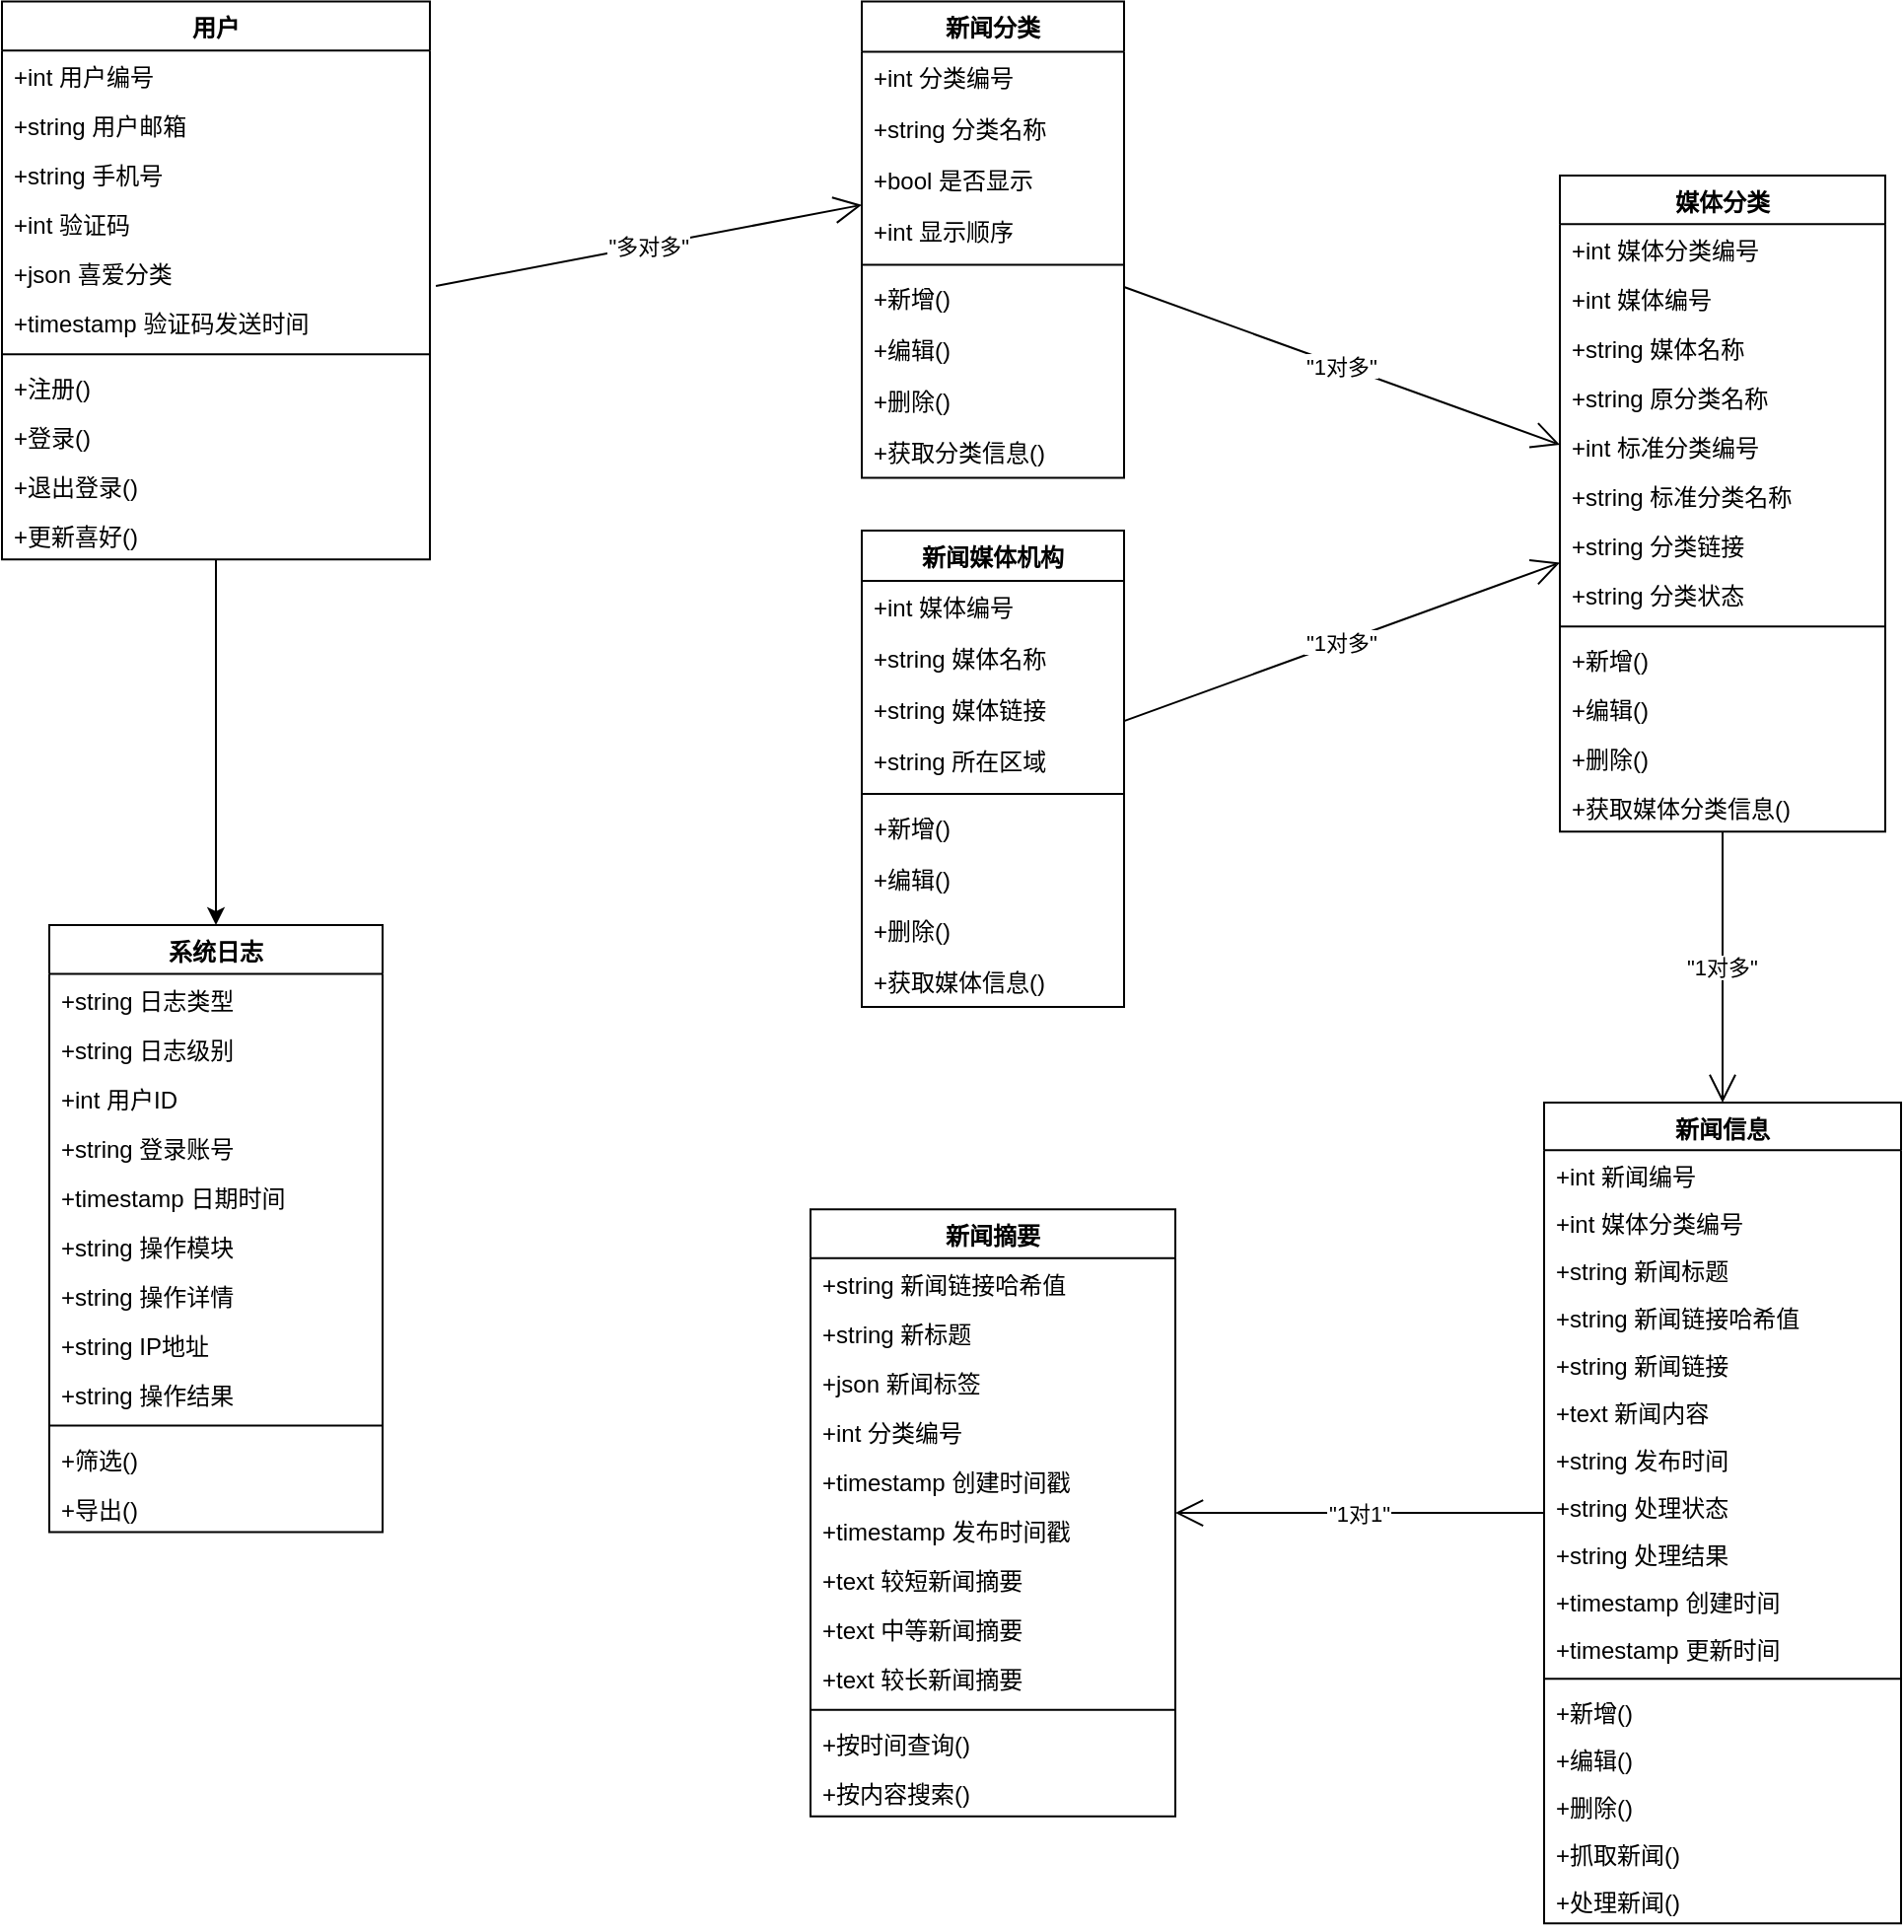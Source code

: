 <mxfile version="24.8.0">
  <diagram name="Page-1" id="9f46799a-70d6-7492-0946-bef42562c5a5">
    <mxGraphModel dx="1084" dy="919" grid="1" gridSize="10" guides="1" tooltips="1" connect="1" arrows="1" fold="1" page="1" pageScale="1" pageWidth="1100" pageHeight="850" background="none" math="0" shadow="0">
      <root>
        <mxCell id="0" />
        <mxCell id="1" parent="0" />
        <mxCell id="-KuvVb1X6CifRVsnlQdJ-97" value="新闻媒体机构" style="swimlane;fontStyle=1;align=center;verticalAlign=top;childLayout=stackLayout;horizontal=1;startSize=25.5;horizontalStack=0;resizeParent=1;resizeParentMax=0;resizeLast=0;collapsible=0;marginBottom=0;" vertex="1" parent="1">
          <mxGeometry x="516" y="320" width="133" height="241.5" as="geometry" />
        </mxCell>
        <mxCell id="-KuvVb1X6CifRVsnlQdJ-98" value="+int 媒体编号" style="text;strokeColor=none;fillColor=none;align=left;verticalAlign=top;spacingLeft=4;spacingRight=4;overflow=hidden;rotatable=0;points=[[0,0.5],[1,0.5]];portConstraint=eastwest;" vertex="1" parent="-KuvVb1X6CifRVsnlQdJ-97">
          <mxGeometry y="25.5" width="133" height="26" as="geometry" />
        </mxCell>
        <mxCell id="-KuvVb1X6CifRVsnlQdJ-99" value="+string 媒体名称" style="text;strokeColor=none;fillColor=none;align=left;verticalAlign=top;spacingLeft=4;spacingRight=4;overflow=hidden;rotatable=0;points=[[0,0.5],[1,0.5]];portConstraint=eastwest;" vertex="1" parent="-KuvVb1X6CifRVsnlQdJ-97">
          <mxGeometry y="51.5" width="133" height="26" as="geometry" />
        </mxCell>
        <mxCell id="-KuvVb1X6CifRVsnlQdJ-100" value="+string 媒体链接" style="text;strokeColor=none;fillColor=none;align=left;verticalAlign=top;spacingLeft=4;spacingRight=4;overflow=hidden;rotatable=0;points=[[0,0.5],[1,0.5]];portConstraint=eastwest;" vertex="1" parent="-KuvVb1X6CifRVsnlQdJ-97">
          <mxGeometry y="77.5" width="133" height="26" as="geometry" />
        </mxCell>
        <mxCell id="-KuvVb1X6CifRVsnlQdJ-101" value="+string 所在区域" style="text;strokeColor=none;fillColor=none;align=left;verticalAlign=top;spacingLeft=4;spacingRight=4;overflow=hidden;rotatable=0;points=[[0,0.5],[1,0.5]];portConstraint=eastwest;" vertex="1" parent="-KuvVb1X6CifRVsnlQdJ-97">
          <mxGeometry y="103.5" width="133" height="26" as="geometry" />
        </mxCell>
        <mxCell id="-KuvVb1X6CifRVsnlQdJ-102" style="line;strokeWidth=1;fillColor=none;align=left;verticalAlign=middle;spacingTop=-1;spacingLeft=3;spacingRight=3;rotatable=0;labelPosition=right;points=[];portConstraint=eastwest;strokeColor=inherit;" vertex="1" parent="-KuvVb1X6CifRVsnlQdJ-97">
          <mxGeometry y="129.5" width="133" height="8" as="geometry" />
        </mxCell>
        <mxCell id="-KuvVb1X6CifRVsnlQdJ-103" value="+新增()" style="text;strokeColor=none;fillColor=none;align=left;verticalAlign=top;spacingLeft=4;spacingRight=4;overflow=hidden;rotatable=0;points=[[0,0.5],[1,0.5]];portConstraint=eastwest;" vertex="1" parent="-KuvVb1X6CifRVsnlQdJ-97">
          <mxGeometry y="137.5" width="133" height="26" as="geometry" />
        </mxCell>
        <mxCell id="-KuvVb1X6CifRVsnlQdJ-104" value="+编辑()" style="text;strokeColor=none;fillColor=none;align=left;verticalAlign=top;spacingLeft=4;spacingRight=4;overflow=hidden;rotatable=0;points=[[0,0.5],[1,0.5]];portConstraint=eastwest;" vertex="1" parent="-KuvVb1X6CifRVsnlQdJ-97">
          <mxGeometry y="163.5" width="133" height="26" as="geometry" />
        </mxCell>
        <mxCell id="-KuvVb1X6CifRVsnlQdJ-105" value="+删除()" style="text;strokeColor=none;fillColor=none;align=left;verticalAlign=top;spacingLeft=4;spacingRight=4;overflow=hidden;rotatable=0;points=[[0,0.5],[1,0.5]];portConstraint=eastwest;" vertex="1" parent="-KuvVb1X6CifRVsnlQdJ-97">
          <mxGeometry y="189.5" width="133" height="26" as="geometry" />
        </mxCell>
        <mxCell id="-KuvVb1X6CifRVsnlQdJ-106" value="+获取媒体信息()" style="text;strokeColor=none;fillColor=none;align=left;verticalAlign=top;spacingLeft=4;spacingRight=4;overflow=hidden;rotatable=0;points=[[0,0.5],[1,0.5]];portConstraint=eastwest;" vertex="1" parent="-KuvVb1X6CifRVsnlQdJ-97">
          <mxGeometry y="215.5" width="133" height="26" as="geometry" />
        </mxCell>
        <mxCell id="-KuvVb1X6CifRVsnlQdJ-107" value="新闻分类" style="swimlane;fontStyle=1;align=center;verticalAlign=top;childLayout=stackLayout;horizontal=1;startSize=25.5;horizontalStack=0;resizeParent=1;resizeParentMax=0;resizeLast=0;collapsible=0;marginBottom=0;" vertex="1" parent="1">
          <mxGeometry x="516" y="51.73" width="133" height="241.5" as="geometry" />
        </mxCell>
        <mxCell id="-KuvVb1X6CifRVsnlQdJ-108" value="+int 分类编号" style="text;strokeColor=none;fillColor=none;align=left;verticalAlign=top;spacingLeft=4;spacingRight=4;overflow=hidden;rotatable=0;points=[[0,0.5],[1,0.5]];portConstraint=eastwest;" vertex="1" parent="-KuvVb1X6CifRVsnlQdJ-107">
          <mxGeometry y="25.5" width="133" height="26" as="geometry" />
        </mxCell>
        <mxCell id="-KuvVb1X6CifRVsnlQdJ-109" value="+string 分类名称" style="text;strokeColor=none;fillColor=none;align=left;verticalAlign=top;spacingLeft=4;spacingRight=4;overflow=hidden;rotatable=0;points=[[0,0.5],[1,0.5]];portConstraint=eastwest;" vertex="1" parent="-KuvVb1X6CifRVsnlQdJ-107">
          <mxGeometry y="51.5" width="133" height="26" as="geometry" />
        </mxCell>
        <mxCell id="-KuvVb1X6CifRVsnlQdJ-110" value="+bool 是否显示" style="text;strokeColor=none;fillColor=none;align=left;verticalAlign=top;spacingLeft=4;spacingRight=4;overflow=hidden;rotatable=0;points=[[0,0.5],[1,0.5]];portConstraint=eastwest;" vertex="1" parent="-KuvVb1X6CifRVsnlQdJ-107">
          <mxGeometry y="77.5" width="133" height="26" as="geometry" />
        </mxCell>
        <mxCell id="-KuvVb1X6CifRVsnlQdJ-111" value="+int 显示顺序" style="text;strokeColor=none;fillColor=none;align=left;verticalAlign=top;spacingLeft=4;spacingRight=4;overflow=hidden;rotatable=0;points=[[0,0.5],[1,0.5]];portConstraint=eastwest;" vertex="1" parent="-KuvVb1X6CifRVsnlQdJ-107">
          <mxGeometry y="103.5" width="133" height="26" as="geometry" />
        </mxCell>
        <mxCell id="-KuvVb1X6CifRVsnlQdJ-112" style="line;strokeWidth=1;fillColor=none;align=left;verticalAlign=middle;spacingTop=-1;spacingLeft=3;spacingRight=3;rotatable=0;labelPosition=right;points=[];portConstraint=eastwest;strokeColor=inherit;" vertex="1" parent="-KuvVb1X6CifRVsnlQdJ-107">
          <mxGeometry y="129.5" width="133" height="8" as="geometry" />
        </mxCell>
        <mxCell id="-KuvVb1X6CifRVsnlQdJ-113" value="+新增()" style="text;strokeColor=none;fillColor=none;align=left;verticalAlign=top;spacingLeft=4;spacingRight=4;overflow=hidden;rotatable=0;points=[[0,0.5],[1,0.5]];portConstraint=eastwest;" vertex="1" parent="-KuvVb1X6CifRVsnlQdJ-107">
          <mxGeometry y="137.5" width="133" height="26" as="geometry" />
        </mxCell>
        <mxCell id="-KuvVb1X6CifRVsnlQdJ-114" value="+编辑()" style="text;strokeColor=none;fillColor=none;align=left;verticalAlign=top;spacingLeft=4;spacingRight=4;overflow=hidden;rotatable=0;points=[[0,0.5],[1,0.5]];portConstraint=eastwest;" vertex="1" parent="-KuvVb1X6CifRVsnlQdJ-107">
          <mxGeometry y="163.5" width="133" height="26" as="geometry" />
        </mxCell>
        <mxCell id="-KuvVb1X6CifRVsnlQdJ-115" value="+删除()" style="text;strokeColor=none;fillColor=none;align=left;verticalAlign=top;spacingLeft=4;spacingRight=4;overflow=hidden;rotatable=0;points=[[0,0.5],[1,0.5]];portConstraint=eastwest;" vertex="1" parent="-KuvVb1X6CifRVsnlQdJ-107">
          <mxGeometry y="189.5" width="133" height="26" as="geometry" />
        </mxCell>
        <mxCell id="-KuvVb1X6CifRVsnlQdJ-116" value="+获取分类信息()" style="text;strokeColor=none;fillColor=none;align=left;verticalAlign=top;spacingLeft=4;spacingRight=4;overflow=hidden;rotatable=0;points=[[0,0.5],[1,0.5]];portConstraint=eastwest;" vertex="1" parent="-KuvVb1X6CifRVsnlQdJ-107">
          <mxGeometry y="215.5" width="133" height="26" as="geometry" />
        </mxCell>
        <mxCell id="-KuvVb1X6CifRVsnlQdJ-117" value="媒体分类" style="swimlane;fontStyle=1;align=center;verticalAlign=top;childLayout=stackLayout;horizontal=1;startSize=24.577;horizontalStack=0;resizeParent=1;resizeParentMax=0;resizeLast=0;collapsible=0;marginBottom=0;" vertex="1" parent="1">
          <mxGeometry x="870" y="140" width="165" height="332.577" as="geometry" />
        </mxCell>
        <mxCell id="-KuvVb1X6CifRVsnlQdJ-118" value="+int 媒体分类编号" style="text;strokeColor=none;fillColor=none;align=left;verticalAlign=top;spacingLeft=4;spacingRight=4;overflow=hidden;rotatable=0;points=[[0,0.5],[1,0.5]];portConstraint=eastwest;" vertex="1" parent="-KuvVb1X6CifRVsnlQdJ-117">
          <mxGeometry y="24.577" width="165" height="25" as="geometry" />
        </mxCell>
        <mxCell id="-KuvVb1X6CifRVsnlQdJ-119" value="+int 媒体编号" style="text;strokeColor=none;fillColor=none;align=left;verticalAlign=top;spacingLeft=4;spacingRight=4;overflow=hidden;rotatable=0;points=[[0,0.5],[1,0.5]];portConstraint=eastwest;" vertex="1" parent="-KuvVb1X6CifRVsnlQdJ-117">
          <mxGeometry y="49.577" width="165" height="25" as="geometry" />
        </mxCell>
        <mxCell id="-KuvVb1X6CifRVsnlQdJ-120" value="+string 媒体名称" style="text;strokeColor=none;fillColor=none;align=left;verticalAlign=top;spacingLeft=4;spacingRight=4;overflow=hidden;rotatable=0;points=[[0,0.5],[1,0.5]];portConstraint=eastwest;" vertex="1" parent="-KuvVb1X6CifRVsnlQdJ-117">
          <mxGeometry y="74.577" width="165" height="25" as="geometry" />
        </mxCell>
        <mxCell id="-KuvVb1X6CifRVsnlQdJ-121" value="+string 原分类名称" style="text;strokeColor=none;fillColor=none;align=left;verticalAlign=top;spacingLeft=4;spacingRight=4;overflow=hidden;rotatable=0;points=[[0,0.5],[1,0.5]];portConstraint=eastwest;" vertex="1" parent="-KuvVb1X6CifRVsnlQdJ-117">
          <mxGeometry y="99.577" width="165" height="25" as="geometry" />
        </mxCell>
        <mxCell id="-KuvVb1X6CifRVsnlQdJ-122" value="+int 标准分类编号" style="text;strokeColor=none;fillColor=none;align=left;verticalAlign=top;spacingLeft=4;spacingRight=4;overflow=hidden;rotatable=0;points=[[0,0.5],[1,0.5]];portConstraint=eastwest;" vertex="1" parent="-KuvVb1X6CifRVsnlQdJ-117">
          <mxGeometry y="124.577" width="165" height="25" as="geometry" />
        </mxCell>
        <mxCell id="-KuvVb1X6CifRVsnlQdJ-123" value="+string 标准分类名称" style="text;strokeColor=none;fillColor=none;align=left;verticalAlign=top;spacingLeft=4;spacingRight=4;overflow=hidden;rotatable=0;points=[[0,0.5],[1,0.5]];portConstraint=eastwest;" vertex="1" parent="-KuvVb1X6CifRVsnlQdJ-117">
          <mxGeometry y="149.577" width="165" height="25" as="geometry" />
        </mxCell>
        <mxCell id="-KuvVb1X6CifRVsnlQdJ-124" value="+string 分类链接" style="text;strokeColor=none;fillColor=none;align=left;verticalAlign=top;spacingLeft=4;spacingRight=4;overflow=hidden;rotatable=0;points=[[0,0.5],[1,0.5]];portConstraint=eastwest;" vertex="1" parent="-KuvVb1X6CifRVsnlQdJ-117">
          <mxGeometry y="174.577" width="165" height="25" as="geometry" />
        </mxCell>
        <mxCell id="-KuvVb1X6CifRVsnlQdJ-125" value="+string 分类状态" style="text;strokeColor=none;fillColor=none;align=left;verticalAlign=top;spacingLeft=4;spacingRight=4;overflow=hidden;rotatable=0;points=[[0,0.5],[1,0.5]];portConstraint=eastwest;" vertex="1" parent="-KuvVb1X6CifRVsnlQdJ-117">
          <mxGeometry y="199.577" width="165" height="25" as="geometry" />
        </mxCell>
        <mxCell id="-KuvVb1X6CifRVsnlQdJ-126" style="line;strokeWidth=1;fillColor=none;align=left;verticalAlign=middle;spacingTop=-1;spacingLeft=3;spacingRight=3;rotatable=0;labelPosition=right;points=[];portConstraint=eastwest;strokeColor=inherit;" vertex="1" parent="-KuvVb1X6CifRVsnlQdJ-117">
          <mxGeometry y="224.577" width="165" height="8" as="geometry" />
        </mxCell>
        <mxCell id="-KuvVb1X6CifRVsnlQdJ-127" value="+新增()" style="text;strokeColor=none;fillColor=none;align=left;verticalAlign=top;spacingLeft=4;spacingRight=4;overflow=hidden;rotatable=0;points=[[0,0.5],[1,0.5]];portConstraint=eastwest;" vertex="1" parent="-KuvVb1X6CifRVsnlQdJ-117">
          <mxGeometry y="232.577" width="165" height="25" as="geometry" />
        </mxCell>
        <mxCell id="-KuvVb1X6CifRVsnlQdJ-128" value="+编辑()" style="text;strokeColor=none;fillColor=none;align=left;verticalAlign=top;spacingLeft=4;spacingRight=4;overflow=hidden;rotatable=0;points=[[0,0.5],[1,0.5]];portConstraint=eastwest;" vertex="1" parent="-KuvVb1X6CifRVsnlQdJ-117">
          <mxGeometry y="257.577" width="165" height="25" as="geometry" />
        </mxCell>
        <mxCell id="-KuvVb1X6CifRVsnlQdJ-129" value="+删除()" style="text;strokeColor=none;fillColor=none;align=left;verticalAlign=top;spacingLeft=4;spacingRight=4;overflow=hidden;rotatable=0;points=[[0,0.5],[1,0.5]];portConstraint=eastwest;" vertex="1" parent="-KuvVb1X6CifRVsnlQdJ-117">
          <mxGeometry y="282.577" width="165" height="25" as="geometry" />
        </mxCell>
        <mxCell id="-KuvVb1X6CifRVsnlQdJ-130" value="+获取媒体分类信息()" style="text;strokeColor=none;fillColor=none;align=left;verticalAlign=top;spacingLeft=4;spacingRight=4;overflow=hidden;rotatable=0;points=[[0,0.5],[1,0.5]];portConstraint=eastwest;" vertex="1" parent="-KuvVb1X6CifRVsnlQdJ-117">
          <mxGeometry y="307.577" width="165" height="25" as="geometry" />
        </mxCell>
        <mxCell id="-KuvVb1X6CifRVsnlQdJ-131" value="新闻信息" style="swimlane;fontStyle=1;align=center;verticalAlign=top;childLayout=stackLayout;horizontal=1;startSize=24.088;horizontalStack=0;resizeParent=1;resizeParentMax=0;resizeLast=0;collapsible=0;marginBottom=0;" vertex="1" parent="1">
          <mxGeometry x="862" y="610" width="181" height="416.088" as="geometry" />
        </mxCell>
        <mxCell id="-KuvVb1X6CifRVsnlQdJ-132" value="+int 新闻编号" style="text;strokeColor=none;fillColor=none;align=left;verticalAlign=top;spacingLeft=4;spacingRight=4;overflow=hidden;rotatable=0;points=[[0,0.5],[1,0.5]];portConstraint=eastwest;" vertex="1" parent="-KuvVb1X6CifRVsnlQdJ-131">
          <mxGeometry y="24.088" width="181" height="24" as="geometry" />
        </mxCell>
        <mxCell id="-KuvVb1X6CifRVsnlQdJ-133" value="+int 媒体分类编号" style="text;strokeColor=none;fillColor=none;align=left;verticalAlign=top;spacingLeft=4;spacingRight=4;overflow=hidden;rotatable=0;points=[[0,0.5],[1,0.5]];portConstraint=eastwest;" vertex="1" parent="-KuvVb1X6CifRVsnlQdJ-131">
          <mxGeometry y="48.088" width="181" height="24" as="geometry" />
        </mxCell>
        <mxCell id="-KuvVb1X6CifRVsnlQdJ-134" value="+string 新闻标题" style="text;strokeColor=none;fillColor=none;align=left;verticalAlign=top;spacingLeft=4;spacingRight=4;overflow=hidden;rotatable=0;points=[[0,0.5],[1,0.5]];portConstraint=eastwest;" vertex="1" parent="-KuvVb1X6CifRVsnlQdJ-131">
          <mxGeometry y="72.088" width="181" height="24" as="geometry" />
        </mxCell>
        <mxCell id="-KuvVb1X6CifRVsnlQdJ-135" value="+string 新闻链接哈希值" style="text;strokeColor=none;fillColor=none;align=left;verticalAlign=top;spacingLeft=4;spacingRight=4;overflow=hidden;rotatable=0;points=[[0,0.5],[1,0.5]];portConstraint=eastwest;" vertex="1" parent="-KuvVb1X6CifRVsnlQdJ-131">
          <mxGeometry y="96.088" width="181" height="24" as="geometry" />
        </mxCell>
        <mxCell id="-KuvVb1X6CifRVsnlQdJ-136" value="+string 新闻链接" style="text;strokeColor=none;fillColor=none;align=left;verticalAlign=top;spacingLeft=4;spacingRight=4;overflow=hidden;rotatable=0;points=[[0,0.5],[1,0.5]];portConstraint=eastwest;" vertex="1" parent="-KuvVb1X6CifRVsnlQdJ-131">
          <mxGeometry y="120.088" width="181" height="24" as="geometry" />
        </mxCell>
        <mxCell id="-KuvVb1X6CifRVsnlQdJ-137" value="+text 新闻内容" style="text;strokeColor=none;fillColor=none;align=left;verticalAlign=top;spacingLeft=4;spacingRight=4;overflow=hidden;rotatable=0;points=[[0,0.5],[1,0.5]];portConstraint=eastwest;" vertex="1" parent="-KuvVb1X6CifRVsnlQdJ-131">
          <mxGeometry y="144.088" width="181" height="24" as="geometry" />
        </mxCell>
        <mxCell id="-KuvVb1X6CifRVsnlQdJ-138" value="+string 发布时间" style="text;strokeColor=none;fillColor=none;align=left;verticalAlign=top;spacingLeft=4;spacingRight=4;overflow=hidden;rotatable=0;points=[[0,0.5],[1,0.5]];portConstraint=eastwest;" vertex="1" parent="-KuvVb1X6CifRVsnlQdJ-131">
          <mxGeometry y="168.088" width="181" height="24" as="geometry" />
        </mxCell>
        <mxCell id="-KuvVb1X6CifRVsnlQdJ-139" value="+string 处理状态" style="text;strokeColor=none;fillColor=none;align=left;verticalAlign=top;spacingLeft=4;spacingRight=4;overflow=hidden;rotatable=0;points=[[0,0.5],[1,0.5]];portConstraint=eastwest;" vertex="1" parent="-KuvVb1X6CifRVsnlQdJ-131">
          <mxGeometry y="192.088" width="181" height="24" as="geometry" />
        </mxCell>
        <mxCell id="-KuvVb1X6CifRVsnlQdJ-140" value="+string 处理结果" style="text;strokeColor=none;fillColor=none;align=left;verticalAlign=top;spacingLeft=4;spacingRight=4;overflow=hidden;rotatable=0;points=[[0,0.5],[1,0.5]];portConstraint=eastwest;" vertex="1" parent="-KuvVb1X6CifRVsnlQdJ-131">
          <mxGeometry y="216.088" width="181" height="24" as="geometry" />
        </mxCell>
        <mxCell id="-KuvVb1X6CifRVsnlQdJ-141" value="+timestamp 创建时间" style="text;strokeColor=none;fillColor=none;align=left;verticalAlign=top;spacingLeft=4;spacingRight=4;overflow=hidden;rotatable=0;points=[[0,0.5],[1,0.5]];portConstraint=eastwest;" vertex="1" parent="-KuvVb1X6CifRVsnlQdJ-131">
          <mxGeometry y="240.088" width="181" height="24" as="geometry" />
        </mxCell>
        <mxCell id="-KuvVb1X6CifRVsnlQdJ-142" value="+timestamp 更新时间" style="text;strokeColor=none;fillColor=none;align=left;verticalAlign=top;spacingLeft=4;spacingRight=4;overflow=hidden;rotatable=0;points=[[0,0.5],[1,0.5]];portConstraint=eastwest;" vertex="1" parent="-KuvVb1X6CifRVsnlQdJ-131">
          <mxGeometry y="264.088" width="181" height="24" as="geometry" />
        </mxCell>
        <mxCell id="-KuvVb1X6CifRVsnlQdJ-143" style="line;strokeWidth=1;fillColor=none;align=left;verticalAlign=middle;spacingTop=-1;spacingLeft=3;spacingRight=3;rotatable=0;labelPosition=right;points=[];portConstraint=eastwest;strokeColor=inherit;" vertex="1" parent="-KuvVb1X6CifRVsnlQdJ-131">
          <mxGeometry y="288.088" width="181" height="8" as="geometry" />
        </mxCell>
        <mxCell id="-KuvVb1X6CifRVsnlQdJ-144" value="+新增()" style="text;strokeColor=none;fillColor=none;align=left;verticalAlign=top;spacingLeft=4;spacingRight=4;overflow=hidden;rotatable=0;points=[[0,0.5],[1,0.5]];portConstraint=eastwest;" vertex="1" parent="-KuvVb1X6CifRVsnlQdJ-131">
          <mxGeometry y="296.088" width="181" height="24" as="geometry" />
        </mxCell>
        <mxCell id="-KuvVb1X6CifRVsnlQdJ-145" value="+编辑()" style="text;strokeColor=none;fillColor=none;align=left;verticalAlign=top;spacingLeft=4;spacingRight=4;overflow=hidden;rotatable=0;points=[[0,0.5],[1,0.5]];portConstraint=eastwest;" vertex="1" parent="-KuvVb1X6CifRVsnlQdJ-131">
          <mxGeometry y="320.088" width="181" height="24" as="geometry" />
        </mxCell>
        <mxCell id="-KuvVb1X6CifRVsnlQdJ-146" value="+删除()" style="text;strokeColor=none;fillColor=none;align=left;verticalAlign=top;spacingLeft=4;spacingRight=4;overflow=hidden;rotatable=0;points=[[0,0.5],[1,0.5]];portConstraint=eastwest;" vertex="1" parent="-KuvVb1X6CifRVsnlQdJ-131">
          <mxGeometry y="344.088" width="181" height="24" as="geometry" />
        </mxCell>
        <mxCell id="-KuvVb1X6CifRVsnlQdJ-147" value="+抓取新闻()" style="text;strokeColor=none;fillColor=none;align=left;verticalAlign=top;spacingLeft=4;spacingRight=4;overflow=hidden;rotatable=0;points=[[0,0.5],[1,0.5]];portConstraint=eastwest;" vertex="1" parent="-KuvVb1X6CifRVsnlQdJ-131">
          <mxGeometry y="368.088" width="181" height="24" as="geometry" />
        </mxCell>
        <mxCell id="-KuvVb1X6CifRVsnlQdJ-148" value="+处理新闻()" style="text;strokeColor=none;fillColor=none;align=left;verticalAlign=top;spacingLeft=4;spacingRight=4;overflow=hidden;rotatable=0;points=[[0,0.5],[1,0.5]];portConstraint=eastwest;" vertex="1" parent="-KuvVb1X6CifRVsnlQdJ-131">
          <mxGeometry y="392.088" width="181" height="24" as="geometry" />
        </mxCell>
        <mxCell id="-KuvVb1X6CifRVsnlQdJ-193" style="edgeStyle=orthogonalEdgeStyle;rounded=0;orthogonalLoop=1;jettySize=auto;html=1;" edge="1" parent="1" source="-KuvVb1X6CifRVsnlQdJ-149" target="-KuvVb1X6CifRVsnlQdJ-174">
          <mxGeometry relative="1" as="geometry" />
        </mxCell>
        <mxCell id="-KuvVb1X6CifRVsnlQdJ-149" value="用户" style="swimlane;fontStyle=1;align=center;verticalAlign=top;childLayout=stackLayout;horizontal=1;startSize=24.955;horizontalStack=0;resizeParent=1;resizeParentMax=0;resizeLast=0;collapsible=0;marginBottom=0;" vertex="1" parent="1">
          <mxGeometry x="80" y="51.73" width="217" height="282.955" as="geometry" />
        </mxCell>
        <mxCell id="-KuvVb1X6CifRVsnlQdJ-150" value="+int 用户编号" style="text;strokeColor=none;fillColor=none;align=left;verticalAlign=top;spacingLeft=4;spacingRight=4;overflow=hidden;rotatable=0;points=[[0,0.5],[1,0.5]];portConstraint=eastwest;" vertex="1" parent="-KuvVb1X6CifRVsnlQdJ-149">
          <mxGeometry y="24.955" width="217" height="25" as="geometry" />
        </mxCell>
        <mxCell id="-KuvVb1X6CifRVsnlQdJ-151" value="+string 用户邮箱" style="text;strokeColor=none;fillColor=none;align=left;verticalAlign=top;spacingLeft=4;spacingRight=4;overflow=hidden;rotatable=0;points=[[0,0.5],[1,0.5]];portConstraint=eastwest;" vertex="1" parent="-KuvVb1X6CifRVsnlQdJ-149">
          <mxGeometry y="49.955" width="217" height="25" as="geometry" />
        </mxCell>
        <mxCell id="-KuvVb1X6CifRVsnlQdJ-152" value="+string 手机号" style="text;strokeColor=none;fillColor=none;align=left;verticalAlign=top;spacingLeft=4;spacingRight=4;overflow=hidden;rotatable=0;points=[[0,0.5],[1,0.5]];portConstraint=eastwest;" vertex="1" parent="-KuvVb1X6CifRVsnlQdJ-149">
          <mxGeometry y="74.955" width="217" height="25" as="geometry" />
        </mxCell>
        <mxCell id="-KuvVb1X6CifRVsnlQdJ-153" value="+int 验证码" style="text;strokeColor=none;fillColor=none;align=left;verticalAlign=top;spacingLeft=4;spacingRight=4;overflow=hidden;rotatable=0;points=[[0,0.5],[1,0.5]];portConstraint=eastwest;" vertex="1" parent="-KuvVb1X6CifRVsnlQdJ-149">
          <mxGeometry y="99.955" width="217" height="25" as="geometry" />
        </mxCell>
        <mxCell id="-KuvVb1X6CifRVsnlQdJ-154" value="+json 喜爱分类" style="text;strokeColor=none;fillColor=none;align=left;verticalAlign=top;spacingLeft=4;spacingRight=4;overflow=hidden;rotatable=0;points=[[0,0.5],[1,0.5]];portConstraint=eastwest;" vertex="1" parent="-KuvVb1X6CifRVsnlQdJ-149">
          <mxGeometry y="124.955" width="217" height="25" as="geometry" />
        </mxCell>
        <mxCell id="-KuvVb1X6CifRVsnlQdJ-155" value="+timestamp 验证码发送时间" style="text;strokeColor=none;fillColor=none;align=left;verticalAlign=top;spacingLeft=4;spacingRight=4;overflow=hidden;rotatable=0;points=[[0,0.5],[1,0.5]];portConstraint=eastwest;" vertex="1" parent="-KuvVb1X6CifRVsnlQdJ-149">
          <mxGeometry y="149.955" width="217" height="25" as="geometry" />
        </mxCell>
        <mxCell id="-KuvVb1X6CifRVsnlQdJ-156" style="line;strokeWidth=1;fillColor=none;align=left;verticalAlign=middle;spacingTop=-1;spacingLeft=3;spacingRight=3;rotatable=0;labelPosition=right;points=[];portConstraint=eastwest;strokeColor=inherit;" vertex="1" parent="-KuvVb1X6CifRVsnlQdJ-149">
          <mxGeometry y="174.955" width="217" height="8" as="geometry" />
        </mxCell>
        <mxCell id="-KuvVb1X6CifRVsnlQdJ-157" value="+注册()" style="text;strokeColor=none;fillColor=none;align=left;verticalAlign=top;spacingLeft=4;spacingRight=4;overflow=hidden;rotatable=0;points=[[0,0.5],[1,0.5]];portConstraint=eastwest;" vertex="1" parent="-KuvVb1X6CifRVsnlQdJ-149">
          <mxGeometry y="182.955" width="217" height="25" as="geometry" />
        </mxCell>
        <mxCell id="-KuvVb1X6CifRVsnlQdJ-158" value="+登录()" style="text;strokeColor=none;fillColor=none;align=left;verticalAlign=top;spacingLeft=4;spacingRight=4;overflow=hidden;rotatable=0;points=[[0,0.5],[1,0.5]];portConstraint=eastwest;" vertex="1" parent="-KuvVb1X6CifRVsnlQdJ-149">
          <mxGeometry y="207.955" width="217" height="25" as="geometry" />
        </mxCell>
        <mxCell id="-KuvVb1X6CifRVsnlQdJ-159" value="+退出登录()" style="text;strokeColor=none;fillColor=none;align=left;verticalAlign=top;spacingLeft=4;spacingRight=4;overflow=hidden;rotatable=0;points=[[0,0.5],[1,0.5]];portConstraint=eastwest;" vertex="1" parent="-KuvVb1X6CifRVsnlQdJ-149">
          <mxGeometry y="232.955" width="217" height="25" as="geometry" />
        </mxCell>
        <mxCell id="-KuvVb1X6CifRVsnlQdJ-160" value="+更新喜好()" style="text;strokeColor=none;fillColor=none;align=left;verticalAlign=top;spacingLeft=4;spacingRight=4;overflow=hidden;rotatable=0;points=[[0,0.5],[1,0.5]];portConstraint=eastwest;" vertex="1" parent="-KuvVb1X6CifRVsnlQdJ-149">
          <mxGeometry y="257.955" width="217" height="25" as="geometry" />
        </mxCell>
        <mxCell id="-KuvVb1X6CifRVsnlQdJ-161" value="新闻摘要" style="swimlane;fontStyle=1;align=center;verticalAlign=top;childLayout=stackLayout;horizontal=1;startSize=24.75;horizontalStack=0;resizeParent=1;resizeParentMax=0;resizeLast=0;collapsible=0;marginBottom=0;" vertex="1" parent="1">
          <mxGeometry x="490" y="664.17" width="185" height="307.75" as="geometry" />
        </mxCell>
        <mxCell id="-KuvVb1X6CifRVsnlQdJ-162" value="+string 新闻链接哈希值" style="text;strokeColor=none;fillColor=none;align=left;verticalAlign=top;spacingLeft=4;spacingRight=4;overflow=hidden;rotatable=0;points=[[0,0.5],[1,0.5]];portConstraint=eastwest;" vertex="1" parent="-KuvVb1X6CifRVsnlQdJ-161">
          <mxGeometry y="24.75" width="185" height="25" as="geometry" />
        </mxCell>
        <mxCell id="-KuvVb1X6CifRVsnlQdJ-163" value="+string 新标题" style="text;strokeColor=none;fillColor=none;align=left;verticalAlign=top;spacingLeft=4;spacingRight=4;overflow=hidden;rotatable=0;points=[[0,0.5],[1,0.5]];portConstraint=eastwest;" vertex="1" parent="-KuvVb1X6CifRVsnlQdJ-161">
          <mxGeometry y="49.75" width="185" height="25" as="geometry" />
        </mxCell>
        <mxCell id="-KuvVb1X6CifRVsnlQdJ-164" value="+json 新闻标签" style="text;strokeColor=none;fillColor=none;align=left;verticalAlign=top;spacingLeft=4;spacingRight=4;overflow=hidden;rotatable=0;points=[[0,0.5],[1,0.5]];portConstraint=eastwest;" vertex="1" parent="-KuvVb1X6CifRVsnlQdJ-161">
          <mxGeometry y="74.75" width="185" height="25" as="geometry" />
        </mxCell>
        <mxCell id="-KuvVb1X6CifRVsnlQdJ-165" value="+int 分类编号" style="text;strokeColor=none;fillColor=none;align=left;verticalAlign=top;spacingLeft=4;spacingRight=4;overflow=hidden;rotatable=0;points=[[0,0.5],[1,0.5]];portConstraint=eastwest;" vertex="1" parent="-KuvVb1X6CifRVsnlQdJ-161">
          <mxGeometry y="99.75" width="185" height="25" as="geometry" />
        </mxCell>
        <mxCell id="-KuvVb1X6CifRVsnlQdJ-166" value="+timestamp 创建时间戳" style="text;strokeColor=none;fillColor=none;align=left;verticalAlign=top;spacingLeft=4;spacingRight=4;overflow=hidden;rotatable=0;points=[[0,0.5],[1,0.5]];portConstraint=eastwest;" vertex="1" parent="-KuvVb1X6CifRVsnlQdJ-161">
          <mxGeometry y="124.75" width="185" height="25" as="geometry" />
        </mxCell>
        <mxCell id="-KuvVb1X6CifRVsnlQdJ-167" value="+timestamp 发布时间戳" style="text;strokeColor=none;fillColor=none;align=left;verticalAlign=top;spacingLeft=4;spacingRight=4;overflow=hidden;rotatable=0;points=[[0,0.5],[1,0.5]];portConstraint=eastwest;" vertex="1" parent="-KuvVb1X6CifRVsnlQdJ-161">
          <mxGeometry y="149.75" width="185" height="25" as="geometry" />
        </mxCell>
        <mxCell id="-KuvVb1X6CifRVsnlQdJ-168" value="+text 较短新闻摘要" style="text;strokeColor=none;fillColor=none;align=left;verticalAlign=top;spacingLeft=4;spacingRight=4;overflow=hidden;rotatable=0;points=[[0,0.5],[1,0.5]];portConstraint=eastwest;" vertex="1" parent="-KuvVb1X6CifRVsnlQdJ-161">
          <mxGeometry y="174.75" width="185" height="25" as="geometry" />
        </mxCell>
        <mxCell id="-KuvVb1X6CifRVsnlQdJ-169" value="+text 中等新闻摘要" style="text;strokeColor=none;fillColor=none;align=left;verticalAlign=top;spacingLeft=4;spacingRight=4;overflow=hidden;rotatable=0;points=[[0,0.5],[1,0.5]];portConstraint=eastwest;" vertex="1" parent="-KuvVb1X6CifRVsnlQdJ-161">
          <mxGeometry y="199.75" width="185" height="25" as="geometry" />
        </mxCell>
        <mxCell id="-KuvVb1X6CifRVsnlQdJ-170" value="+text 较长新闻摘要" style="text;strokeColor=none;fillColor=none;align=left;verticalAlign=top;spacingLeft=4;spacingRight=4;overflow=hidden;rotatable=0;points=[[0,0.5],[1,0.5]];portConstraint=eastwest;" vertex="1" parent="-KuvVb1X6CifRVsnlQdJ-161">
          <mxGeometry y="224.75" width="185" height="25" as="geometry" />
        </mxCell>
        <mxCell id="-KuvVb1X6CifRVsnlQdJ-171" style="line;strokeWidth=1;fillColor=none;align=left;verticalAlign=middle;spacingTop=-1;spacingLeft=3;spacingRight=3;rotatable=0;labelPosition=right;points=[];portConstraint=eastwest;strokeColor=inherit;" vertex="1" parent="-KuvVb1X6CifRVsnlQdJ-161">
          <mxGeometry y="249.75" width="185" height="8" as="geometry" />
        </mxCell>
        <mxCell id="-KuvVb1X6CifRVsnlQdJ-172" value="+按时间查询()" style="text;strokeColor=none;fillColor=none;align=left;verticalAlign=top;spacingLeft=4;spacingRight=4;overflow=hidden;rotatable=0;points=[[0,0.5],[1,0.5]];portConstraint=eastwest;" vertex="1" parent="-KuvVb1X6CifRVsnlQdJ-161">
          <mxGeometry y="257.75" width="185" height="25" as="geometry" />
        </mxCell>
        <mxCell id="-KuvVb1X6CifRVsnlQdJ-173" value="+按内容搜索()" style="text;strokeColor=none;fillColor=none;align=left;verticalAlign=top;spacingLeft=4;spacingRight=4;overflow=hidden;rotatable=0;points=[[0,0.5],[1,0.5]];portConstraint=eastwest;" vertex="1" parent="-KuvVb1X6CifRVsnlQdJ-161">
          <mxGeometry y="282.75" width="185" height="25" as="geometry" />
        </mxCell>
        <mxCell id="-KuvVb1X6CifRVsnlQdJ-174" value="系统日志" style="swimlane;fontStyle=1;align=center;verticalAlign=top;childLayout=stackLayout;horizontal=1;startSize=24.75;horizontalStack=0;resizeParent=1;resizeParentMax=0;resizeLast=0;collapsible=0;marginBottom=0;" vertex="1" parent="1">
          <mxGeometry x="104" y="520" width="169" height="307.75" as="geometry" />
        </mxCell>
        <mxCell id="-KuvVb1X6CifRVsnlQdJ-175" value="+string 日志类型" style="text;strokeColor=none;fillColor=none;align=left;verticalAlign=top;spacingLeft=4;spacingRight=4;overflow=hidden;rotatable=0;points=[[0,0.5],[1,0.5]];portConstraint=eastwest;" vertex="1" parent="-KuvVb1X6CifRVsnlQdJ-174">
          <mxGeometry y="24.75" width="169" height="25" as="geometry" />
        </mxCell>
        <mxCell id="-KuvVb1X6CifRVsnlQdJ-176" value="+string 日志级别" style="text;strokeColor=none;fillColor=none;align=left;verticalAlign=top;spacingLeft=4;spacingRight=4;overflow=hidden;rotatable=0;points=[[0,0.5],[1,0.5]];portConstraint=eastwest;" vertex="1" parent="-KuvVb1X6CifRVsnlQdJ-174">
          <mxGeometry y="49.75" width="169" height="25" as="geometry" />
        </mxCell>
        <mxCell id="-KuvVb1X6CifRVsnlQdJ-177" value="+int 用户ID" style="text;strokeColor=none;fillColor=none;align=left;verticalAlign=top;spacingLeft=4;spacingRight=4;overflow=hidden;rotatable=0;points=[[0,0.5],[1,0.5]];portConstraint=eastwest;" vertex="1" parent="-KuvVb1X6CifRVsnlQdJ-174">
          <mxGeometry y="74.75" width="169" height="25" as="geometry" />
        </mxCell>
        <mxCell id="-KuvVb1X6CifRVsnlQdJ-178" value="+string 登录账号" style="text;strokeColor=none;fillColor=none;align=left;verticalAlign=top;spacingLeft=4;spacingRight=4;overflow=hidden;rotatable=0;points=[[0,0.5],[1,0.5]];portConstraint=eastwest;" vertex="1" parent="-KuvVb1X6CifRVsnlQdJ-174">
          <mxGeometry y="99.75" width="169" height="25" as="geometry" />
        </mxCell>
        <mxCell id="-KuvVb1X6CifRVsnlQdJ-179" value="+timestamp 日期时间" style="text;strokeColor=none;fillColor=none;align=left;verticalAlign=top;spacingLeft=4;spacingRight=4;overflow=hidden;rotatable=0;points=[[0,0.5],[1,0.5]];portConstraint=eastwest;" vertex="1" parent="-KuvVb1X6CifRVsnlQdJ-174">
          <mxGeometry y="124.75" width="169" height="25" as="geometry" />
        </mxCell>
        <mxCell id="-KuvVb1X6CifRVsnlQdJ-180" value="+string 操作模块" style="text;strokeColor=none;fillColor=none;align=left;verticalAlign=top;spacingLeft=4;spacingRight=4;overflow=hidden;rotatable=0;points=[[0,0.5],[1,0.5]];portConstraint=eastwest;" vertex="1" parent="-KuvVb1X6CifRVsnlQdJ-174">
          <mxGeometry y="149.75" width="169" height="25" as="geometry" />
        </mxCell>
        <mxCell id="-KuvVb1X6CifRVsnlQdJ-181" value="+string 操作详情" style="text;strokeColor=none;fillColor=none;align=left;verticalAlign=top;spacingLeft=4;spacingRight=4;overflow=hidden;rotatable=0;points=[[0,0.5],[1,0.5]];portConstraint=eastwest;" vertex="1" parent="-KuvVb1X6CifRVsnlQdJ-174">
          <mxGeometry y="174.75" width="169" height="25" as="geometry" />
        </mxCell>
        <mxCell id="-KuvVb1X6CifRVsnlQdJ-182" value="+string IP地址" style="text;strokeColor=none;fillColor=none;align=left;verticalAlign=top;spacingLeft=4;spacingRight=4;overflow=hidden;rotatable=0;points=[[0,0.5],[1,0.5]];portConstraint=eastwest;" vertex="1" parent="-KuvVb1X6CifRVsnlQdJ-174">
          <mxGeometry y="199.75" width="169" height="25" as="geometry" />
        </mxCell>
        <mxCell id="-KuvVb1X6CifRVsnlQdJ-183" value="+string 操作结果" style="text;strokeColor=none;fillColor=none;align=left;verticalAlign=top;spacingLeft=4;spacingRight=4;overflow=hidden;rotatable=0;points=[[0,0.5],[1,0.5]];portConstraint=eastwest;" vertex="1" parent="-KuvVb1X6CifRVsnlQdJ-174">
          <mxGeometry y="224.75" width="169" height="25" as="geometry" />
        </mxCell>
        <mxCell id="-KuvVb1X6CifRVsnlQdJ-184" style="line;strokeWidth=1;fillColor=none;align=left;verticalAlign=middle;spacingTop=-1;spacingLeft=3;spacingRight=3;rotatable=0;labelPosition=right;points=[];portConstraint=eastwest;strokeColor=inherit;" vertex="1" parent="-KuvVb1X6CifRVsnlQdJ-174">
          <mxGeometry y="249.75" width="169" height="8" as="geometry" />
        </mxCell>
        <mxCell id="-KuvVb1X6CifRVsnlQdJ-185" value="+筛选()" style="text;strokeColor=none;fillColor=none;align=left;verticalAlign=top;spacingLeft=4;spacingRight=4;overflow=hidden;rotatable=0;points=[[0,0.5],[1,0.5]];portConstraint=eastwest;" vertex="1" parent="-KuvVb1X6CifRVsnlQdJ-174">
          <mxGeometry y="257.75" width="169" height="25" as="geometry" />
        </mxCell>
        <mxCell id="-KuvVb1X6CifRVsnlQdJ-186" value="+导出()" style="text;strokeColor=none;fillColor=none;align=left;verticalAlign=top;spacingLeft=4;spacingRight=4;overflow=hidden;rotatable=0;points=[[0,0.5],[1,0.5]];portConstraint=eastwest;" vertex="1" parent="-KuvVb1X6CifRVsnlQdJ-174">
          <mxGeometry y="282.75" width="169" height="25" as="geometry" />
        </mxCell>
        <mxCell id="-KuvVb1X6CifRVsnlQdJ-187" value="&quot;1对多&quot;" style="curved=1;startArrow=none;endArrow=open;endSize=12;rounded=0;" edge="1" parent="1" source="-KuvVb1X6CifRVsnlQdJ-97" target="-KuvVb1X6CifRVsnlQdJ-117">
          <mxGeometry relative="1" as="geometry" />
        </mxCell>
        <mxCell id="-KuvVb1X6CifRVsnlQdJ-188" value="&quot;1对多&quot;" style="curved=1;startArrow=none;endArrow=open;endSize=12;rounded=0;" edge="1" parent="1" source="-KuvVb1X6CifRVsnlQdJ-107" target="-KuvVb1X6CifRVsnlQdJ-117">
          <mxGeometry relative="1" as="geometry" />
        </mxCell>
        <mxCell id="-KuvVb1X6CifRVsnlQdJ-189" value="&quot;1对多&quot;" style="curved=1;startArrow=none;endArrow=open;endSize=12;rounded=0;" edge="1" parent="1" source="-KuvVb1X6CifRVsnlQdJ-117" target="-KuvVb1X6CifRVsnlQdJ-131">
          <mxGeometry relative="1" as="geometry" />
        </mxCell>
        <mxCell id="-KuvVb1X6CifRVsnlQdJ-190" value="&quot;多对多&quot;" style="curved=1;startArrow=none;endArrow=open;endSize=12;rounded=0;entryDx=0;entryDy=0;exitX=1.014;exitY=0.773;exitDx=0;exitDy=0;exitPerimeter=0;" edge="1" parent="1" source="-KuvVb1X6CifRVsnlQdJ-154" target="-KuvVb1X6CifRVsnlQdJ-110">
          <mxGeometry relative="1" as="geometry">
            <mxPoint x="378" y="182.225" as="sourcePoint" />
            <mxPoint x="755" y="-80.0" as="targetPoint" />
          </mxGeometry>
        </mxCell>
        <mxCell id="-KuvVb1X6CifRVsnlQdJ-191" value="&quot;1对1&quot;" style="curved=1;startArrow=none;endArrow=open;endSize=12;rounded=0;" edge="1" parent="1" source="-KuvVb1X6CifRVsnlQdJ-131" target="-KuvVb1X6CifRVsnlQdJ-161">
          <mxGeometry relative="1" as="geometry" />
        </mxCell>
      </root>
    </mxGraphModel>
  </diagram>
</mxfile>
